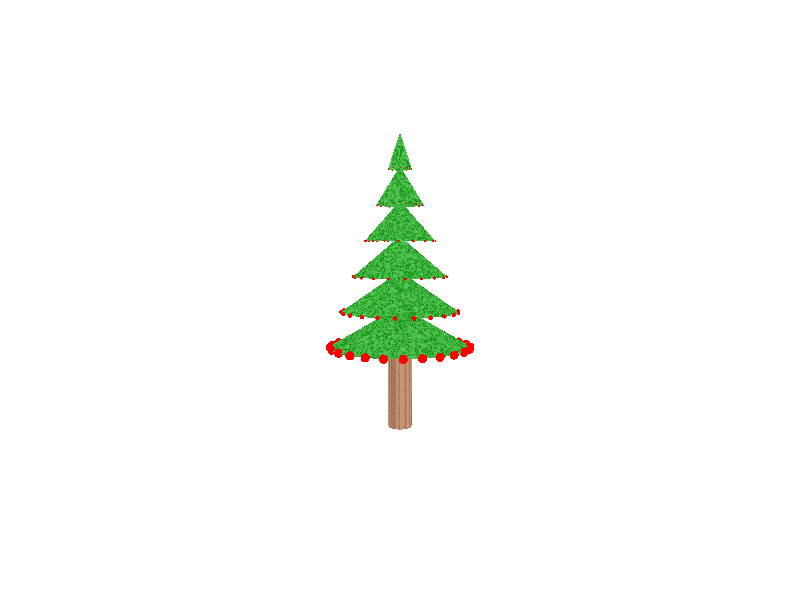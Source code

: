 #include "shapes.inc"
#include "colors.inc"
#include "textures.inc"


#declare sca=50;  									// scalaire pour la taille
 
camera {
    location <0.2*sca,1*sca,14.5> 					// location of camera
    look_at <0,0,10>								// ou la camera va se fixer 
    sky <0,0,1> 									// pour avoir le Z en haut
    right <-image_width/image_height,0,0>	 	    // pour un repere direct
}

light_source { <0.4*sca,1*sca,14.5> White }		    // light source
light_source { <-0.4*sca,1*sca,14.5> White }       	// light source          

background {White}								    // fond d'ecran blanc

#declare hauteur=6;
#declare rayon=6; 
#declare ecartHauteur=hauteur/2;
#declare nombreDeCone=6; 
#declare i=0;
#declare Pi=3.1415;
#declare rot=2*Pi/20/2;
#declare rBoul=0.35;
#declare nombreDeBoule=25;

#declare sapin=object{								// creation du sapin
	union{
		  cylinder{											// creation du cylindre qui est la base du tronc
		            <0,0,-1>								// position du cylindre
		            <0,0,hauteur>									// mesure du cylindre
		            1										// rayon du cylindre
		            texture {DMFDarkOak scale 0.1}			// texture que le cylindre va prendre
	        	}
	       union {
	       #while(i< nombreDeCone)
		        cone{											//creation du cone
					<0,0,hauteur+ecartHauteur*i> 		// location of base point
					rayon*(1-i/nombreDeCone)			// base point radius
					<0,0,hauteur+ecartHauteur*(i+1)> 	// location of cap point
					1-(1+i)/nombreDeCone				// cap point radius 
					pigment{Jade}							// color of leaves
				}
				#declare j=0;
				#while(j<nombreDeBoule)
	     		 sphere{
	     		 	<	(rayon*(1-i/nombreDeCone))*cos (2*Pi*j/nombreDeBoule+rot),
	     		 		(rayon*(1-i/nombreDeCone))*sin(2*Pi*j/nombreDeBoule+rot),
	     		 		hauteur+i*ecartHauteur > 
	     		 	rBoul/(i+1)
                            pigment {Red}
                        }
                        #declare j=j+1;
                        #end
              #declare nombreDeBoule = nombreDeBoule-3;
	        #declare i=i+1;
	        #end
	       }
	}
}

object{sapin}